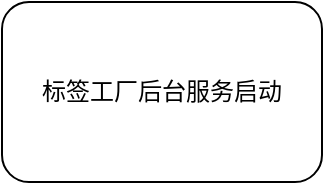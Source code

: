 <mxfile version="14.8.4" type="github">
  <diagram id="EOYoUeUQ9tc5LR8vQ8Xr" name="Page-1">
    <mxGraphModel dx="868" dy="450" grid="1" gridSize="10" guides="1" tooltips="1" connect="1" arrows="1" fold="1" page="1" pageScale="1" pageWidth="827" pageHeight="1169" math="0" shadow="0">
      <root>
        <mxCell id="0" />
        <mxCell id="1" parent="0" />
        <mxCell id="3jzps-NKjqdmPtmeImoB-1" value="标签工厂后台服务启动" style="rounded=1;whiteSpace=wrap;html=1;" vertex="1" parent="1">
          <mxGeometry x="200" y="140" width="160" height="90" as="geometry" />
        </mxCell>
      </root>
    </mxGraphModel>
  </diagram>
</mxfile>
